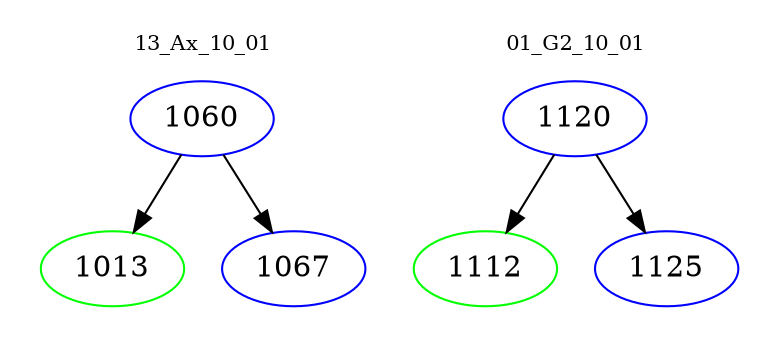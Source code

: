 digraph{
subgraph cluster_0 {
color = white
label = "13_Ax_10_01";
fontsize=10;
T0_1060 [label="1060", color="blue"]
T0_1060 -> T0_1013 [color="black"]
T0_1013 [label="1013", color="green"]
T0_1060 -> T0_1067 [color="black"]
T0_1067 [label="1067", color="blue"]
}
subgraph cluster_1 {
color = white
label = "01_G2_10_01";
fontsize=10;
T1_1120 [label="1120", color="blue"]
T1_1120 -> T1_1112 [color="black"]
T1_1112 [label="1112", color="green"]
T1_1120 -> T1_1125 [color="black"]
T1_1125 [label="1125", color="blue"]
}
}
